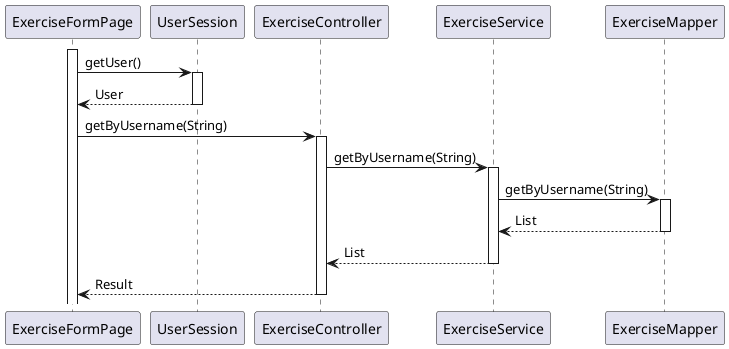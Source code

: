 @startuml
activate ExerciseFormPage
ExerciseFormPage -> UserSession: getUser()
activate UserSession

UserSession --> ExerciseFormPage: User
deactivate UserSession

ExerciseFormPage -> ExerciseController: getByUsername(String)
activate ExerciseController

ExerciseController -> ExerciseService:  getByUsername(String)
activate ExerciseService

ExerciseService -> ExerciseMapper:  getByUsername(String)
activate ExerciseMapper

ExerciseMapper --> ExerciseService: List
deactivate ExerciseMapper

ExerciseService --> ExerciseController: List
deactivate ExerciseService

ExerciseController --> ExerciseFormPage: Result
deactivate ExerciseController
@enduml